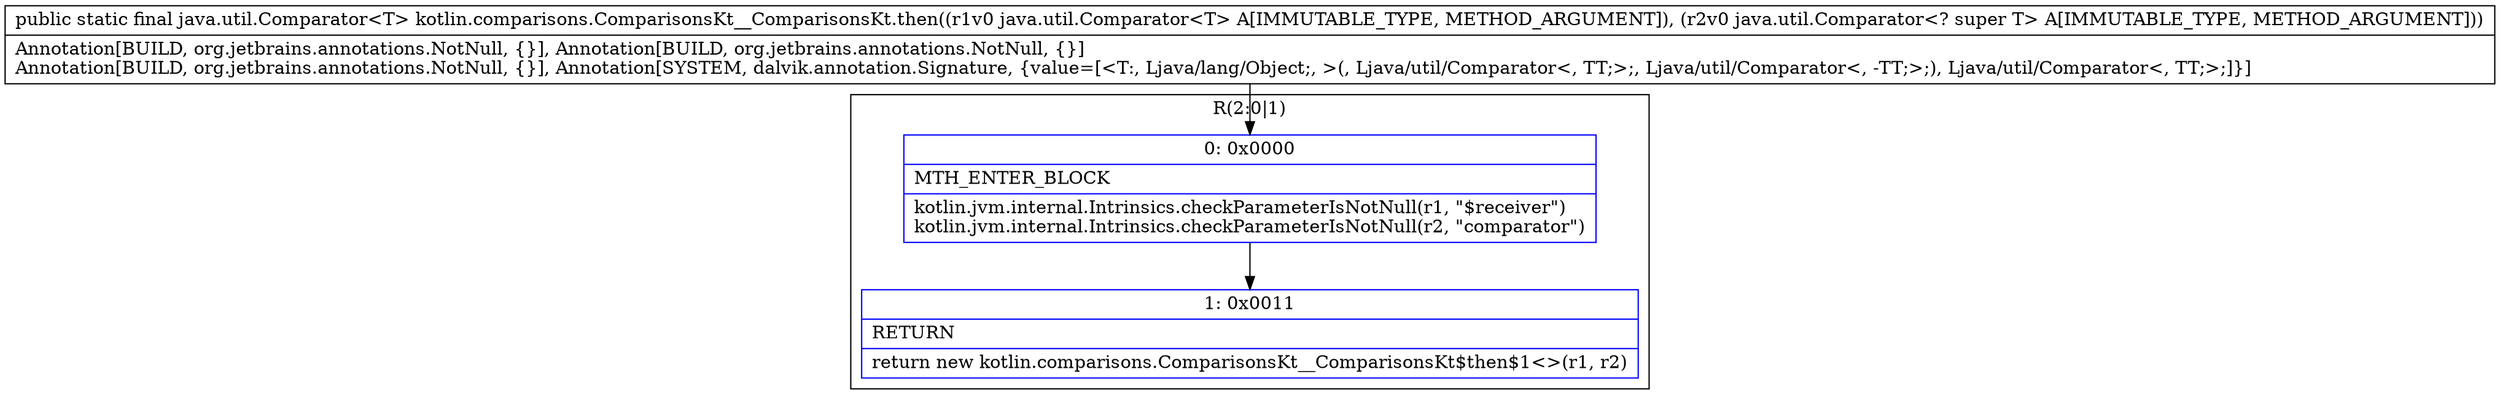 digraph "CFG forkotlin.comparisons.ComparisonsKt__ComparisonsKt.then(Ljava\/util\/Comparator;Ljava\/util\/Comparator;)Ljava\/util\/Comparator;" {
subgraph cluster_Region_1242515327 {
label = "R(2:0|1)";
node [shape=record,color=blue];
Node_0 [shape=record,label="{0\:\ 0x0000|MTH_ENTER_BLOCK\l|kotlin.jvm.internal.Intrinsics.checkParameterIsNotNull(r1, \"$receiver\")\lkotlin.jvm.internal.Intrinsics.checkParameterIsNotNull(r2, \"comparator\")\l}"];
Node_1 [shape=record,label="{1\:\ 0x0011|RETURN\l|return new kotlin.comparisons.ComparisonsKt__ComparisonsKt$then$1\<\>(r1, r2)\l}"];
}
MethodNode[shape=record,label="{public static final java.util.Comparator\<T\> kotlin.comparisons.ComparisonsKt__ComparisonsKt.then((r1v0 java.util.Comparator\<T\> A[IMMUTABLE_TYPE, METHOD_ARGUMENT]), (r2v0 java.util.Comparator\<? super T\> A[IMMUTABLE_TYPE, METHOD_ARGUMENT]))  | Annotation[BUILD, org.jetbrains.annotations.NotNull, \{\}], Annotation[BUILD, org.jetbrains.annotations.NotNull, \{\}]\lAnnotation[BUILD, org.jetbrains.annotations.NotNull, \{\}], Annotation[SYSTEM, dalvik.annotation.Signature, \{value=[\<T:, Ljava\/lang\/Object;, \>(, Ljava\/util\/Comparator\<, TT;\>;, Ljava\/util\/Comparator\<, \-TT;\>;), Ljava\/util\/Comparator\<, TT;\>;]\}]\l}"];
MethodNode -> Node_0;
Node_0 -> Node_1;
}

